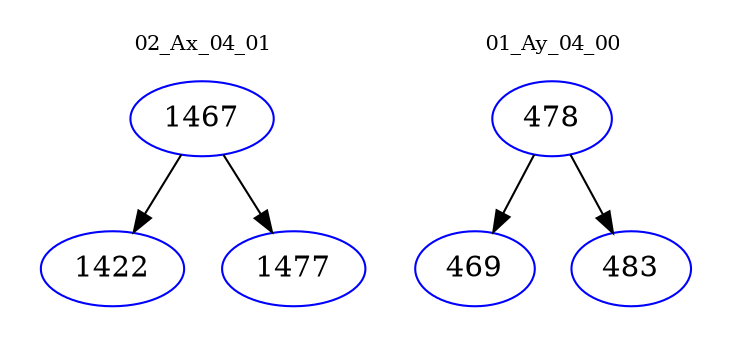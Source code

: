 digraph{
subgraph cluster_0 {
color = white
label = "02_Ax_04_01";
fontsize=10;
T0_1467 [label="1467", color="blue"]
T0_1467 -> T0_1422 [color="black"]
T0_1422 [label="1422", color="blue"]
T0_1467 -> T0_1477 [color="black"]
T0_1477 [label="1477", color="blue"]
}
subgraph cluster_1 {
color = white
label = "01_Ay_04_00";
fontsize=10;
T1_478 [label="478", color="blue"]
T1_478 -> T1_469 [color="black"]
T1_469 [label="469", color="blue"]
T1_478 -> T1_483 [color="black"]
T1_483 [label="483", color="blue"]
}
}
